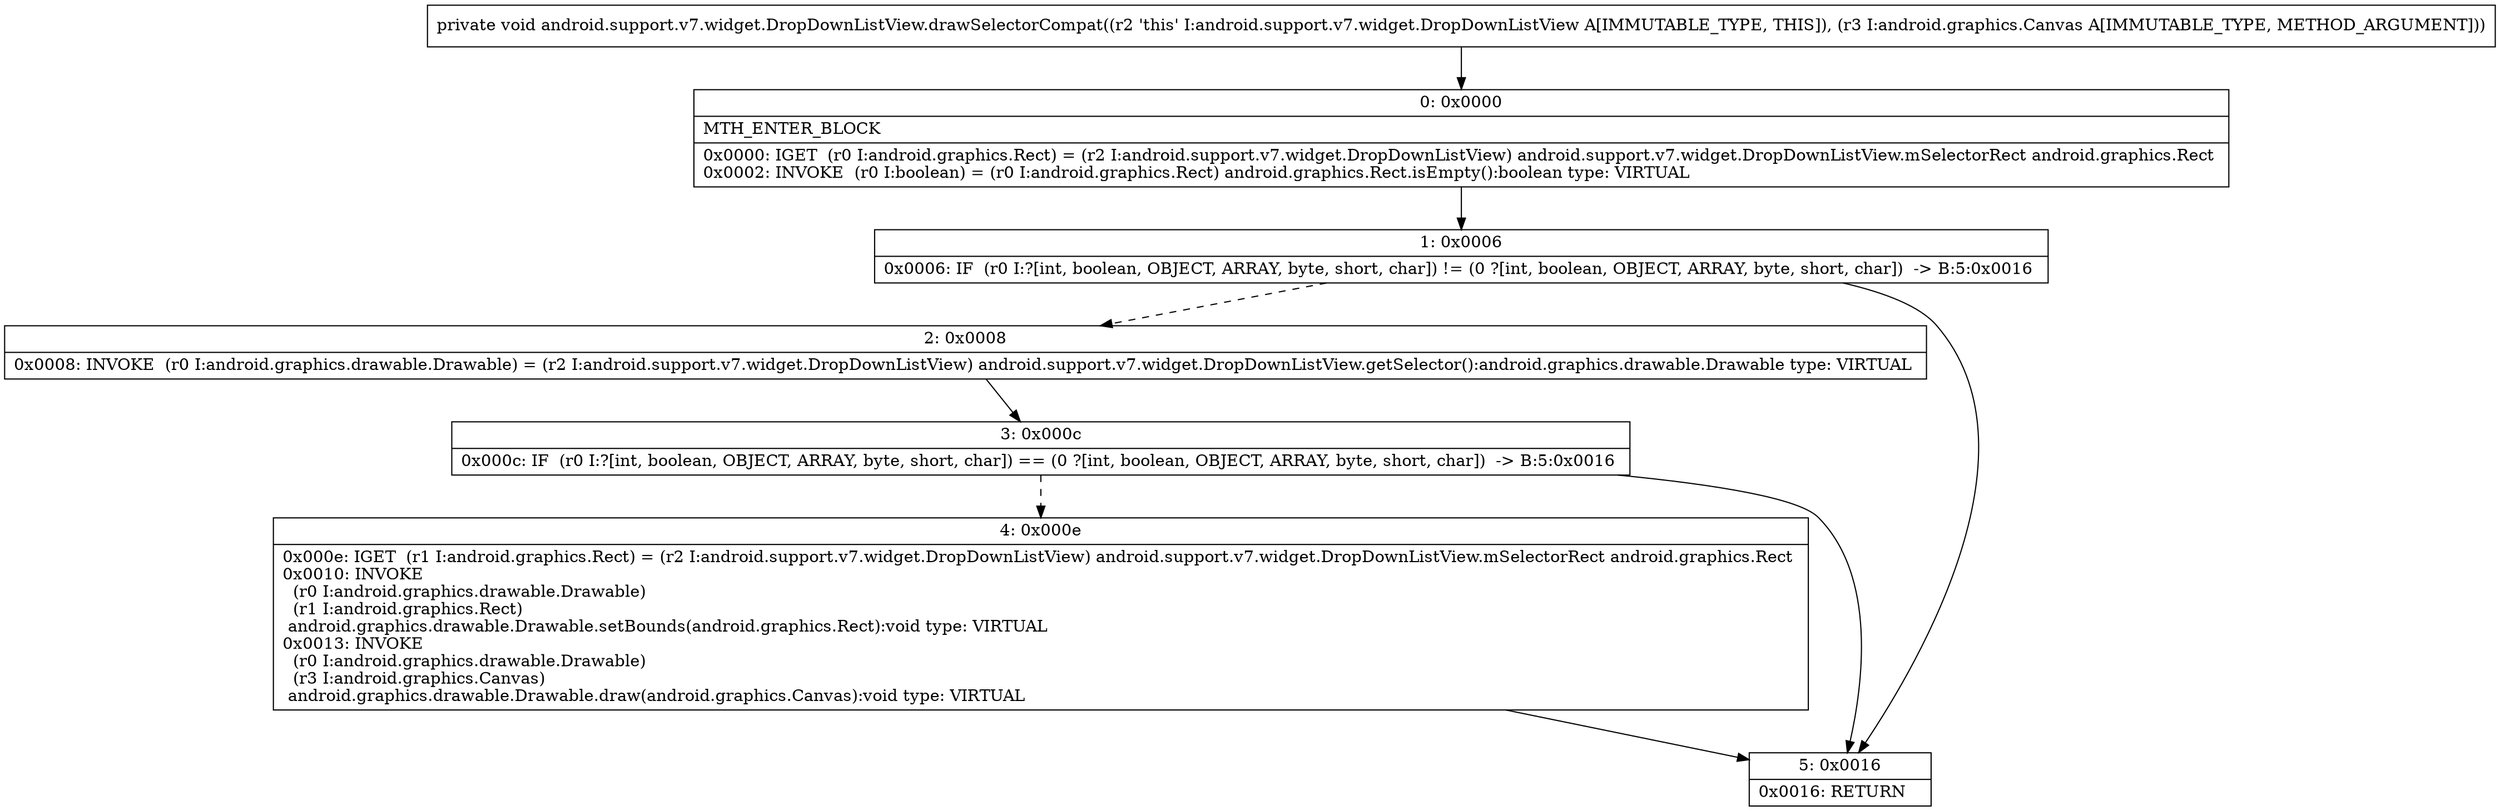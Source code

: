 digraph "CFG forandroid.support.v7.widget.DropDownListView.drawSelectorCompat(Landroid\/graphics\/Canvas;)V" {
Node_0 [shape=record,label="{0\:\ 0x0000|MTH_ENTER_BLOCK\l|0x0000: IGET  (r0 I:android.graphics.Rect) = (r2 I:android.support.v7.widget.DropDownListView) android.support.v7.widget.DropDownListView.mSelectorRect android.graphics.Rect \l0x0002: INVOKE  (r0 I:boolean) = (r0 I:android.graphics.Rect) android.graphics.Rect.isEmpty():boolean type: VIRTUAL \l}"];
Node_1 [shape=record,label="{1\:\ 0x0006|0x0006: IF  (r0 I:?[int, boolean, OBJECT, ARRAY, byte, short, char]) != (0 ?[int, boolean, OBJECT, ARRAY, byte, short, char])  \-\> B:5:0x0016 \l}"];
Node_2 [shape=record,label="{2\:\ 0x0008|0x0008: INVOKE  (r0 I:android.graphics.drawable.Drawable) = (r2 I:android.support.v7.widget.DropDownListView) android.support.v7.widget.DropDownListView.getSelector():android.graphics.drawable.Drawable type: VIRTUAL \l}"];
Node_3 [shape=record,label="{3\:\ 0x000c|0x000c: IF  (r0 I:?[int, boolean, OBJECT, ARRAY, byte, short, char]) == (0 ?[int, boolean, OBJECT, ARRAY, byte, short, char])  \-\> B:5:0x0016 \l}"];
Node_4 [shape=record,label="{4\:\ 0x000e|0x000e: IGET  (r1 I:android.graphics.Rect) = (r2 I:android.support.v7.widget.DropDownListView) android.support.v7.widget.DropDownListView.mSelectorRect android.graphics.Rect \l0x0010: INVOKE  \l  (r0 I:android.graphics.drawable.Drawable)\l  (r1 I:android.graphics.Rect)\l android.graphics.drawable.Drawable.setBounds(android.graphics.Rect):void type: VIRTUAL \l0x0013: INVOKE  \l  (r0 I:android.graphics.drawable.Drawable)\l  (r3 I:android.graphics.Canvas)\l android.graphics.drawable.Drawable.draw(android.graphics.Canvas):void type: VIRTUAL \l}"];
Node_5 [shape=record,label="{5\:\ 0x0016|0x0016: RETURN   \l}"];
MethodNode[shape=record,label="{private void android.support.v7.widget.DropDownListView.drawSelectorCompat((r2 'this' I:android.support.v7.widget.DropDownListView A[IMMUTABLE_TYPE, THIS]), (r3 I:android.graphics.Canvas A[IMMUTABLE_TYPE, METHOD_ARGUMENT])) }"];
MethodNode -> Node_0;
Node_0 -> Node_1;
Node_1 -> Node_2[style=dashed];
Node_1 -> Node_5;
Node_2 -> Node_3;
Node_3 -> Node_4[style=dashed];
Node_3 -> Node_5;
Node_4 -> Node_5;
}

